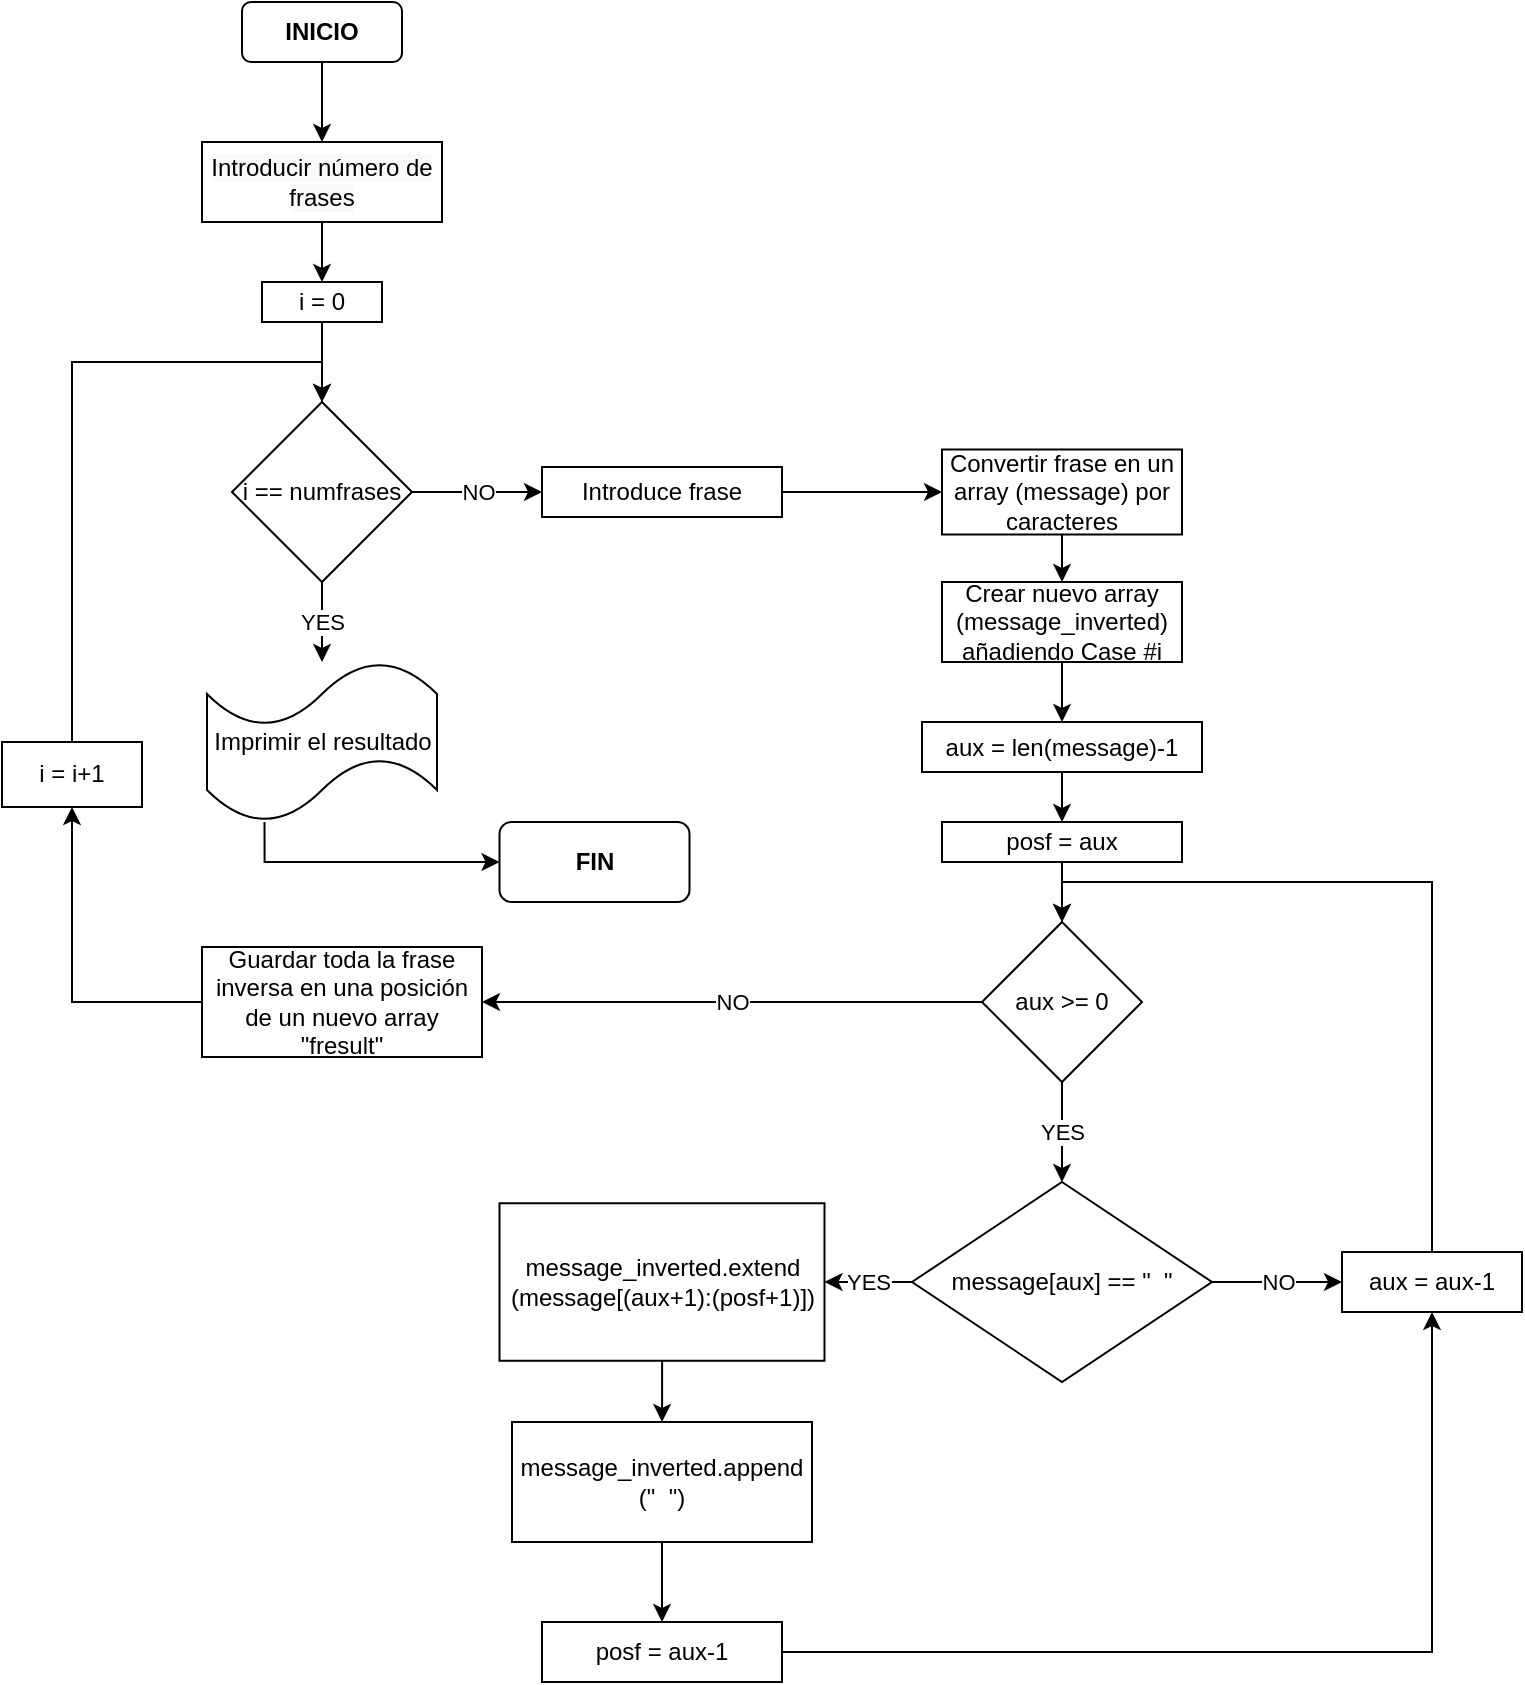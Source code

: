 <mxfile version="13.9.9" type="device"><diagram id="C5RBs43oDa-KdzZeNtuy" name="Page-1"><mxGraphModel dx="1024" dy="592" grid="1" gridSize="10" guides="1" tooltips="1" connect="1" arrows="1" fold="1" page="1" pageScale="1" pageWidth="827" pageHeight="1169" math="0" shadow="0"><root><mxCell id="WIyWlLk6GJQsqaUBKTNV-0"/><mxCell id="WIyWlLk6GJQsqaUBKTNV-1" parent="WIyWlLk6GJQsqaUBKTNV-0"/><mxCell id="K2JBRzpFYIpOHS048nXY-5" value="NO" style="edgeStyle=orthogonalEdgeStyle;rounded=0;orthogonalLoop=1;jettySize=auto;html=1;" edge="1" parent="WIyWlLk6GJQsqaUBKTNV-1" source="K2JBRzpFYIpOHS048nXY-1" target="K2JBRzpFYIpOHS048nXY-4"><mxGeometry relative="1" as="geometry"/></mxCell><mxCell id="K2JBRzpFYIpOHS048nXY-46" value="YES" style="edgeStyle=orthogonalEdgeStyle;rounded=0;orthogonalLoop=1;jettySize=auto;html=1;" edge="1" parent="WIyWlLk6GJQsqaUBKTNV-1" source="K2JBRzpFYIpOHS048nXY-1" target="K2JBRzpFYIpOHS048nXY-45"><mxGeometry relative="1" as="geometry"/></mxCell><mxCell id="K2JBRzpFYIpOHS048nXY-1" value="i == numfrases" style="rhombus;whiteSpace=wrap;html=1;" vertex="1" parent="WIyWlLk6GJQsqaUBKTNV-1"><mxGeometry x="175" y="210" width="90" height="90" as="geometry"/></mxCell><mxCell id="K2JBRzpFYIpOHS048nXY-3" value="" style="edgeStyle=orthogonalEdgeStyle;rounded=0;orthogonalLoop=1;jettySize=auto;html=1;" edge="1" parent="WIyWlLk6GJQsqaUBKTNV-1" source="K2JBRzpFYIpOHS048nXY-2" target="K2JBRzpFYIpOHS048nXY-1"><mxGeometry relative="1" as="geometry"/></mxCell><mxCell id="K2JBRzpFYIpOHS048nXY-2" value="i = 0" style="rounded=0;whiteSpace=wrap;html=1;" vertex="1" parent="WIyWlLk6GJQsqaUBKTNV-1"><mxGeometry x="190" y="150" width="60" height="20" as="geometry"/></mxCell><mxCell id="K2JBRzpFYIpOHS048nXY-7" value="" style="edgeStyle=orthogonalEdgeStyle;rounded=0;orthogonalLoop=1;jettySize=auto;html=1;" edge="1" parent="WIyWlLk6GJQsqaUBKTNV-1" source="K2JBRzpFYIpOHS048nXY-4" target="K2JBRzpFYIpOHS048nXY-6"><mxGeometry relative="1" as="geometry"/></mxCell><mxCell id="K2JBRzpFYIpOHS048nXY-4" value="Introduce frase" style="whiteSpace=wrap;html=1;" vertex="1" parent="WIyWlLk6GJQsqaUBKTNV-1"><mxGeometry x="330" y="242.5" width="120" height="25" as="geometry"/></mxCell><mxCell id="K2JBRzpFYIpOHS048nXY-9" value="" style="edgeStyle=orthogonalEdgeStyle;rounded=0;orthogonalLoop=1;jettySize=auto;html=1;" edge="1" parent="WIyWlLk6GJQsqaUBKTNV-1" source="K2JBRzpFYIpOHS048nXY-6" target="K2JBRzpFYIpOHS048nXY-8"><mxGeometry relative="1" as="geometry"/></mxCell><mxCell id="K2JBRzpFYIpOHS048nXY-6" value="Convertir frase en un array (message) por caracteres" style="whiteSpace=wrap;html=1;" vertex="1" parent="WIyWlLk6GJQsqaUBKTNV-1"><mxGeometry x="530" y="233.75" width="120" height="42.5" as="geometry"/></mxCell><mxCell id="K2JBRzpFYIpOHS048nXY-11" value="" style="edgeStyle=orthogonalEdgeStyle;rounded=0;orthogonalLoop=1;jettySize=auto;html=1;" edge="1" parent="WIyWlLk6GJQsqaUBKTNV-1" source="K2JBRzpFYIpOHS048nXY-8" target="K2JBRzpFYIpOHS048nXY-10"><mxGeometry relative="1" as="geometry"/></mxCell><mxCell id="K2JBRzpFYIpOHS048nXY-8" value="Crear nuevo array (message_inverted) añadiendo Case #i" style="whiteSpace=wrap;html=1;" vertex="1" parent="WIyWlLk6GJQsqaUBKTNV-1"><mxGeometry x="530" y="300" width="120" height="40" as="geometry"/></mxCell><mxCell id="K2JBRzpFYIpOHS048nXY-24" value="" style="edgeStyle=orthogonalEdgeStyle;rounded=0;orthogonalLoop=1;jettySize=auto;html=1;" edge="1" parent="WIyWlLk6GJQsqaUBKTNV-1" source="K2JBRzpFYIpOHS048nXY-10" target="K2JBRzpFYIpOHS048nXY-23"><mxGeometry relative="1" as="geometry"/></mxCell><mxCell id="K2JBRzpFYIpOHS048nXY-10" value="aux = len(message)-1" style="whiteSpace=wrap;html=1;" vertex="1" parent="WIyWlLk6GJQsqaUBKTNV-1"><mxGeometry x="520" y="370" width="140" height="25" as="geometry"/></mxCell><mxCell id="K2JBRzpFYIpOHS048nXY-19" value="YES" style="edgeStyle=orthogonalEdgeStyle;rounded=0;orthogonalLoop=1;jettySize=auto;html=1;" edge="1" parent="WIyWlLk6GJQsqaUBKTNV-1" source="K2JBRzpFYIpOHS048nXY-14" target="K2JBRzpFYIpOHS048nXY-18"><mxGeometry relative="1" as="geometry"/></mxCell><mxCell id="K2JBRzpFYIpOHS048nXY-43" value="NO" style="edgeStyle=orthogonalEdgeStyle;rounded=0;orthogonalLoop=1;jettySize=auto;html=1;exitX=0;exitY=0.5;exitDx=0;exitDy=0;entryX=1;entryY=0.5;entryDx=0;entryDy=0;" edge="1" parent="WIyWlLk6GJQsqaUBKTNV-1" source="K2JBRzpFYIpOHS048nXY-14" target="K2JBRzpFYIpOHS048nXY-42"><mxGeometry relative="1" as="geometry"/></mxCell><mxCell id="K2JBRzpFYIpOHS048nXY-14" value="aux &amp;gt;= 0" style="rhombus;whiteSpace=wrap;html=1;" vertex="1" parent="WIyWlLk6GJQsqaUBKTNV-1"><mxGeometry x="550" y="470" width="80" height="80" as="geometry"/></mxCell><mxCell id="K2JBRzpFYIpOHS048nXY-21" value="YES" style="edgeStyle=orthogonalEdgeStyle;rounded=0;orthogonalLoop=1;jettySize=auto;html=1;" edge="1" parent="WIyWlLk6GJQsqaUBKTNV-1" source="K2JBRzpFYIpOHS048nXY-18" target="K2JBRzpFYIpOHS048nXY-20"><mxGeometry relative="1" as="geometry"/></mxCell><mxCell id="K2JBRzpFYIpOHS048nXY-33" value="NO" style="edgeStyle=orthogonalEdgeStyle;rounded=0;orthogonalLoop=1;jettySize=auto;html=1;" edge="1" parent="WIyWlLk6GJQsqaUBKTNV-1" source="K2JBRzpFYIpOHS048nXY-18" target="K2JBRzpFYIpOHS048nXY-32"><mxGeometry relative="1" as="geometry"/></mxCell><mxCell id="K2JBRzpFYIpOHS048nXY-18" value="message[aux] == &quot;&amp;nbsp; &quot;" style="rhombus;whiteSpace=wrap;html=1;" vertex="1" parent="WIyWlLk6GJQsqaUBKTNV-1"><mxGeometry x="515" y="600" width="150" height="100" as="geometry"/></mxCell><mxCell id="K2JBRzpFYIpOHS048nXY-27" value="" style="edgeStyle=orthogonalEdgeStyle;rounded=0;orthogonalLoop=1;jettySize=auto;html=1;" edge="1" parent="WIyWlLk6GJQsqaUBKTNV-1" source="K2JBRzpFYIpOHS048nXY-20" target="K2JBRzpFYIpOHS048nXY-26"><mxGeometry relative="1" as="geometry"/></mxCell><mxCell id="K2JBRzpFYIpOHS048nXY-20" value="message_inverted.extend (message[(aux+1):(posf+1)])" style="whiteSpace=wrap;html=1;" vertex="1" parent="WIyWlLk6GJQsqaUBKTNV-1"><mxGeometry x="308.75" y="610.63" width="162.5" height="78.75" as="geometry"/></mxCell><mxCell id="K2JBRzpFYIpOHS048nXY-25" value="" style="edgeStyle=orthogonalEdgeStyle;rounded=0;orthogonalLoop=1;jettySize=auto;html=1;" edge="1" parent="WIyWlLk6GJQsqaUBKTNV-1" source="K2JBRzpFYIpOHS048nXY-23" target="K2JBRzpFYIpOHS048nXY-14"><mxGeometry relative="1" as="geometry"/></mxCell><mxCell id="K2JBRzpFYIpOHS048nXY-23" value="posf = aux" style="rounded=0;whiteSpace=wrap;html=1;" vertex="1" parent="WIyWlLk6GJQsqaUBKTNV-1"><mxGeometry x="530" y="420" width="120" height="20" as="geometry"/></mxCell><mxCell id="K2JBRzpFYIpOHS048nXY-29" value="" style="edgeStyle=orthogonalEdgeStyle;rounded=0;orthogonalLoop=1;jettySize=auto;html=1;" edge="1" parent="WIyWlLk6GJQsqaUBKTNV-1" source="K2JBRzpFYIpOHS048nXY-26" target="K2JBRzpFYIpOHS048nXY-28"><mxGeometry relative="1" as="geometry"/></mxCell><mxCell id="K2JBRzpFYIpOHS048nXY-26" value="message_inverted.append (&quot;&amp;nbsp; &quot;)" style="whiteSpace=wrap;html=1;" vertex="1" parent="WIyWlLk6GJQsqaUBKTNV-1"><mxGeometry x="315" y="720" width="150" height="60" as="geometry"/></mxCell><mxCell id="K2JBRzpFYIpOHS048nXY-35" value="" style="edgeStyle=orthogonalEdgeStyle;rounded=0;orthogonalLoop=1;jettySize=auto;html=1;entryX=0.5;entryY=1;entryDx=0;entryDy=0;" edge="1" parent="WIyWlLk6GJQsqaUBKTNV-1" source="K2JBRzpFYIpOHS048nXY-28" target="K2JBRzpFYIpOHS048nXY-32"><mxGeometry relative="1" as="geometry"><mxPoint x="390" y="960" as="targetPoint"/></mxGeometry></mxCell><mxCell id="K2JBRzpFYIpOHS048nXY-28" value="posf = aux-1" style="whiteSpace=wrap;html=1;" vertex="1" parent="WIyWlLk6GJQsqaUBKTNV-1"><mxGeometry x="330" y="820" width="120" height="30" as="geometry"/></mxCell><mxCell id="K2JBRzpFYIpOHS048nXY-36" style="edgeStyle=orthogonalEdgeStyle;rounded=0;orthogonalLoop=1;jettySize=auto;html=1;exitX=0.5;exitY=0;exitDx=0;exitDy=0;entryX=0.5;entryY=0;entryDx=0;entryDy=0;" edge="1" parent="WIyWlLk6GJQsqaUBKTNV-1" source="K2JBRzpFYIpOHS048nXY-32" target="K2JBRzpFYIpOHS048nXY-14"><mxGeometry relative="1" as="geometry"><mxPoint x="775" y="460" as="targetPoint"/></mxGeometry></mxCell><mxCell id="K2JBRzpFYIpOHS048nXY-32" value="aux = aux-1" style="whiteSpace=wrap;html=1;" vertex="1" parent="WIyWlLk6GJQsqaUBKTNV-1"><mxGeometry x="730" y="635.01" width="90" height="29.99" as="geometry"/></mxCell><mxCell id="K2JBRzpFYIpOHS048nXY-39" style="edgeStyle=orthogonalEdgeStyle;rounded=0;orthogonalLoop=1;jettySize=auto;html=1;exitX=0.5;exitY=0;exitDx=0;exitDy=0;entryX=0.5;entryY=0;entryDx=0;entryDy=0;" edge="1" parent="WIyWlLk6GJQsqaUBKTNV-1" source="K2JBRzpFYIpOHS048nXY-37" target="K2JBRzpFYIpOHS048nXY-1"><mxGeometry relative="1" as="geometry"><mxPoint x="95" y="240" as="targetPoint"/></mxGeometry></mxCell><mxCell id="K2JBRzpFYIpOHS048nXY-37" value="i = i+1" style="whiteSpace=wrap;html=1;" vertex="1" parent="WIyWlLk6GJQsqaUBKTNV-1"><mxGeometry x="60" y="380" width="70" height="32.5" as="geometry"/></mxCell><mxCell id="K2JBRzpFYIpOHS048nXY-44" style="edgeStyle=orthogonalEdgeStyle;rounded=0;orthogonalLoop=1;jettySize=auto;html=1;exitX=0;exitY=0.5;exitDx=0;exitDy=0;entryX=0.5;entryY=1;entryDx=0;entryDy=0;" edge="1" parent="WIyWlLk6GJQsqaUBKTNV-1" source="K2JBRzpFYIpOHS048nXY-42" target="K2JBRzpFYIpOHS048nXY-37"><mxGeometry relative="1" as="geometry"/></mxCell><mxCell id="K2JBRzpFYIpOHS048nXY-42" value="Guardar toda la frase inversa en una posición de un nuevo array &quot;fresult&quot;" style="rounded=0;whiteSpace=wrap;html=1;" vertex="1" parent="WIyWlLk6GJQsqaUBKTNV-1"><mxGeometry x="160" y="482.5" width="140" height="55" as="geometry"/></mxCell><mxCell id="K2JBRzpFYIpOHS048nXY-55" style="edgeStyle=orthogonalEdgeStyle;rounded=0;orthogonalLoop=1;jettySize=auto;html=1;exitX=0.25;exitY=1;exitDx=0;exitDy=0;exitPerimeter=0;entryX=0;entryY=0.5;entryDx=0;entryDy=0;" edge="1" parent="WIyWlLk6GJQsqaUBKTNV-1" source="K2JBRzpFYIpOHS048nXY-45" target="K2JBRzpFYIpOHS048nXY-54"><mxGeometry relative="1" as="geometry"/></mxCell><mxCell id="K2JBRzpFYIpOHS048nXY-45" value="Imprimir el resultado" style="shape=tape;whiteSpace=wrap;html=1;" vertex="1" parent="WIyWlLk6GJQsqaUBKTNV-1"><mxGeometry x="162.5" y="340" width="115" height="80" as="geometry"/></mxCell><mxCell id="K2JBRzpFYIpOHS048nXY-51" value="" style="edgeStyle=orthogonalEdgeStyle;rounded=0;orthogonalLoop=1;jettySize=auto;html=1;" edge="1" parent="WIyWlLk6GJQsqaUBKTNV-1" source="K2JBRzpFYIpOHS048nXY-50" target="K2JBRzpFYIpOHS048nXY-2"><mxGeometry relative="1" as="geometry"/></mxCell><mxCell id="K2JBRzpFYIpOHS048nXY-50" value="&#10;&#10;&lt;span style=&quot;color: rgb(0, 0, 0); font-family: helvetica; font-size: 12px; font-style: normal; font-weight: 400; letter-spacing: normal; text-align: center; text-indent: 0px; text-transform: none; word-spacing: 0px; background-color: rgb(248, 249, 250); display: inline; float: none;&quot;&gt;Introducir número de frases&lt;/span&gt;&#10;&#10;" style="rounded=0;whiteSpace=wrap;html=1;" vertex="1" parent="WIyWlLk6GJQsqaUBKTNV-1"><mxGeometry x="160" y="80" width="120" height="40" as="geometry"/></mxCell><mxCell id="K2JBRzpFYIpOHS048nXY-53" value="" style="edgeStyle=orthogonalEdgeStyle;rounded=0;orthogonalLoop=1;jettySize=auto;html=1;" edge="1" parent="WIyWlLk6GJQsqaUBKTNV-1" source="K2JBRzpFYIpOHS048nXY-52" target="K2JBRzpFYIpOHS048nXY-50"><mxGeometry relative="1" as="geometry"/></mxCell><mxCell id="K2JBRzpFYIpOHS048nXY-52" value="&lt;b&gt;INICIO&lt;/b&gt;" style="rounded=1;whiteSpace=wrap;html=1;" vertex="1" parent="WIyWlLk6GJQsqaUBKTNV-1"><mxGeometry x="180" y="10" width="80" height="30" as="geometry"/></mxCell><mxCell id="K2JBRzpFYIpOHS048nXY-54" value="&lt;b&gt;FIN&lt;/b&gt;" style="rounded=1;whiteSpace=wrap;html=1;" vertex="1" parent="WIyWlLk6GJQsqaUBKTNV-1"><mxGeometry x="308.75" y="420" width="95" height="40" as="geometry"/></mxCell></root></mxGraphModel></diagram></mxfile>